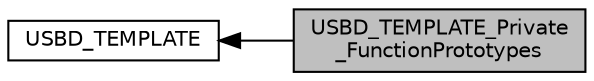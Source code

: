 digraph "USBD_TEMPLATE_Private_FunctionPrototypes"
{
  edge [fontname="Helvetica",fontsize="10",labelfontname="Helvetica",labelfontsize="10"];
  node [fontname="Helvetica",fontsize="10",shape=record];
  rankdir=LR;
  Node0 [label="USBD_TEMPLATE_Private\l_FunctionPrototypes",height=0.2,width=0.4,color="black", fillcolor="grey75", style="filled", fontcolor="black"];
  Node1 [label="USBD_TEMPLATE",height=0.2,width=0.4,color="black", fillcolor="white", style="filled",URL="$group___u_s_b_d___t_e_m_p_l_a_t_e.html",tooltip="This file is the header file for usbd_template_core.c. "];
  Node1->Node0 [shape=plaintext, dir="back", style="solid"];
}
